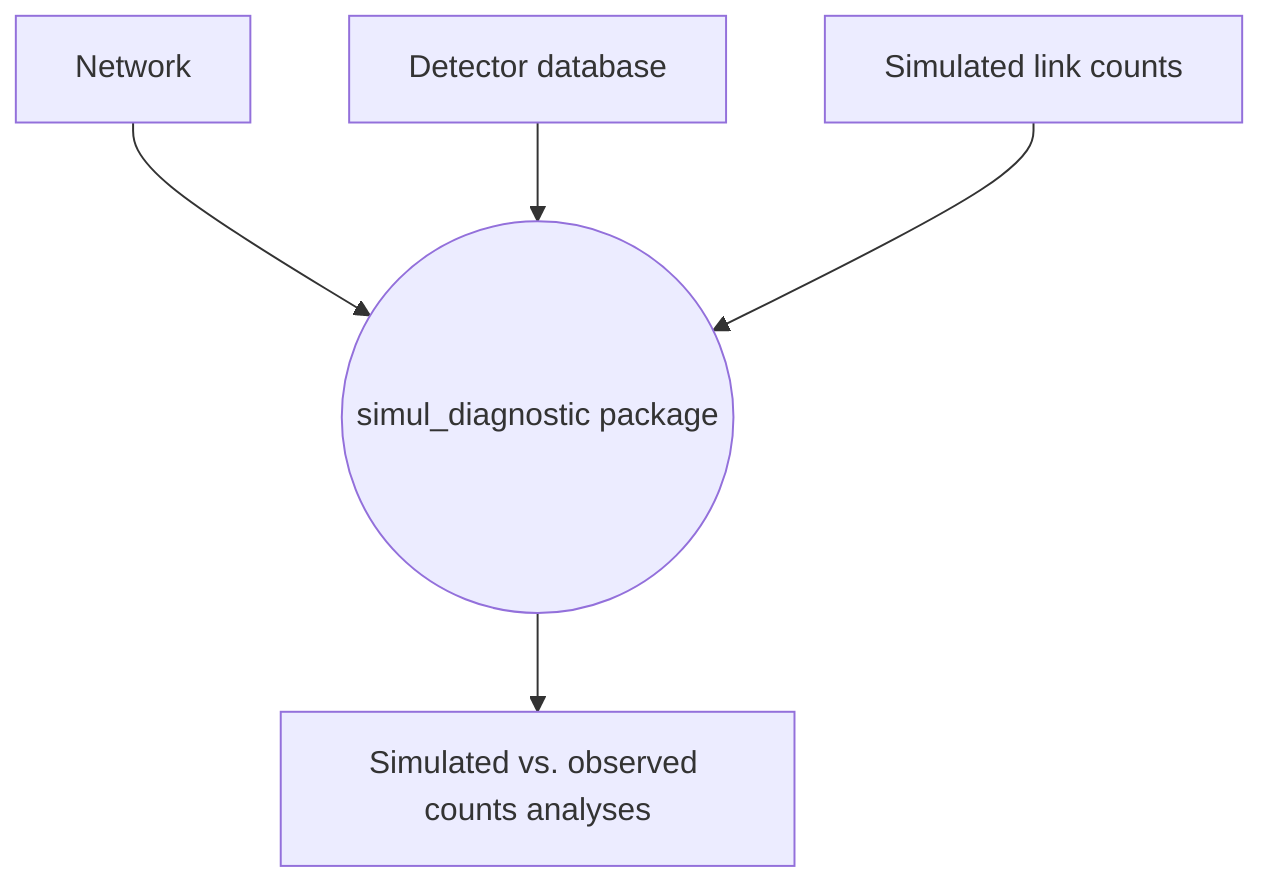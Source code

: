 flowchart TD
    net[Network] & detector_db[Detector database] & sim_counts[Simulated link counts] --> simul_diagnostic((simul_diagnostic package)) --> sim_vs_obs[Simulated vs. observed counts analyses]